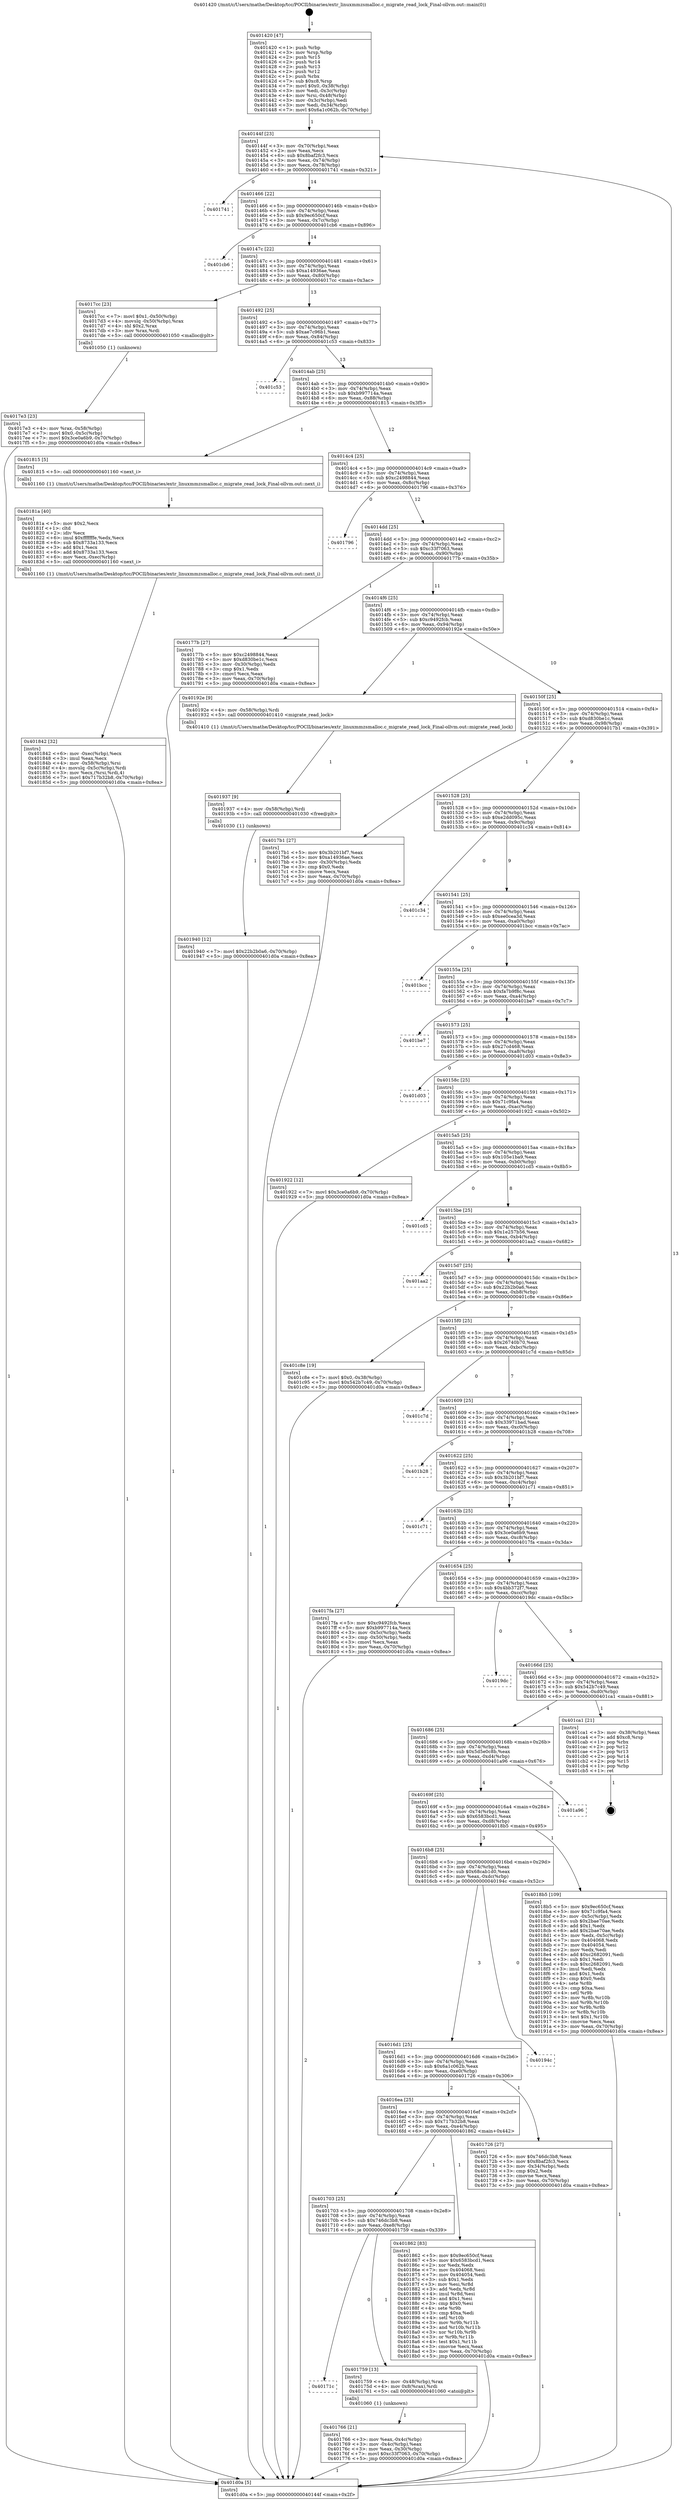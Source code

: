 digraph "0x401420" {
  label = "0x401420 (/mnt/c/Users/mathe/Desktop/tcc/POCII/binaries/extr_linuxmmzsmalloc.c_migrate_read_lock_Final-ollvm.out::main(0))"
  labelloc = "t"
  node[shape=record]

  Entry [label="",width=0.3,height=0.3,shape=circle,fillcolor=black,style=filled]
  "0x40144f" [label="{
     0x40144f [23]\l
     | [instrs]\l
     &nbsp;&nbsp;0x40144f \<+3\>: mov -0x70(%rbp),%eax\l
     &nbsp;&nbsp;0x401452 \<+2\>: mov %eax,%ecx\l
     &nbsp;&nbsp;0x401454 \<+6\>: sub $0x8baf2fc3,%ecx\l
     &nbsp;&nbsp;0x40145a \<+3\>: mov %eax,-0x74(%rbp)\l
     &nbsp;&nbsp;0x40145d \<+3\>: mov %ecx,-0x78(%rbp)\l
     &nbsp;&nbsp;0x401460 \<+6\>: je 0000000000401741 \<main+0x321\>\l
  }"]
  "0x401741" [label="{
     0x401741\l
  }", style=dashed]
  "0x401466" [label="{
     0x401466 [22]\l
     | [instrs]\l
     &nbsp;&nbsp;0x401466 \<+5\>: jmp 000000000040146b \<main+0x4b\>\l
     &nbsp;&nbsp;0x40146b \<+3\>: mov -0x74(%rbp),%eax\l
     &nbsp;&nbsp;0x40146e \<+5\>: sub $0x9ec650cf,%eax\l
     &nbsp;&nbsp;0x401473 \<+3\>: mov %eax,-0x7c(%rbp)\l
     &nbsp;&nbsp;0x401476 \<+6\>: je 0000000000401cb6 \<main+0x896\>\l
  }"]
  Exit [label="",width=0.3,height=0.3,shape=circle,fillcolor=black,style=filled,peripheries=2]
  "0x401cb6" [label="{
     0x401cb6\l
  }", style=dashed]
  "0x40147c" [label="{
     0x40147c [22]\l
     | [instrs]\l
     &nbsp;&nbsp;0x40147c \<+5\>: jmp 0000000000401481 \<main+0x61\>\l
     &nbsp;&nbsp;0x401481 \<+3\>: mov -0x74(%rbp),%eax\l
     &nbsp;&nbsp;0x401484 \<+5\>: sub $0xa14936ae,%eax\l
     &nbsp;&nbsp;0x401489 \<+3\>: mov %eax,-0x80(%rbp)\l
     &nbsp;&nbsp;0x40148c \<+6\>: je 00000000004017cc \<main+0x3ac\>\l
  }"]
  "0x401940" [label="{
     0x401940 [12]\l
     | [instrs]\l
     &nbsp;&nbsp;0x401940 \<+7\>: movl $0x22b2b0a6,-0x70(%rbp)\l
     &nbsp;&nbsp;0x401947 \<+5\>: jmp 0000000000401d0a \<main+0x8ea\>\l
  }"]
  "0x4017cc" [label="{
     0x4017cc [23]\l
     | [instrs]\l
     &nbsp;&nbsp;0x4017cc \<+7\>: movl $0x1,-0x50(%rbp)\l
     &nbsp;&nbsp;0x4017d3 \<+4\>: movslq -0x50(%rbp),%rax\l
     &nbsp;&nbsp;0x4017d7 \<+4\>: shl $0x2,%rax\l
     &nbsp;&nbsp;0x4017db \<+3\>: mov %rax,%rdi\l
     &nbsp;&nbsp;0x4017de \<+5\>: call 0000000000401050 \<malloc@plt\>\l
     | [calls]\l
     &nbsp;&nbsp;0x401050 \{1\} (unknown)\l
  }"]
  "0x401492" [label="{
     0x401492 [25]\l
     | [instrs]\l
     &nbsp;&nbsp;0x401492 \<+5\>: jmp 0000000000401497 \<main+0x77\>\l
     &nbsp;&nbsp;0x401497 \<+3\>: mov -0x74(%rbp),%eax\l
     &nbsp;&nbsp;0x40149a \<+5\>: sub $0xae7c96b1,%eax\l
     &nbsp;&nbsp;0x40149f \<+6\>: mov %eax,-0x84(%rbp)\l
     &nbsp;&nbsp;0x4014a5 \<+6\>: je 0000000000401c53 \<main+0x833\>\l
  }"]
  "0x401937" [label="{
     0x401937 [9]\l
     | [instrs]\l
     &nbsp;&nbsp;0x401937 \<+4\>: mov -0x58(%rbp),%rdi\l
     &nbsp;&nbsp;0x40193b \<+5\>: call 0000000000401030 \<free@plt\>\l
     | [calls]\l
     &nbsp;&nbsp;0x401030 \{1\} (unknown)\l
  }"]
  "0x401c53" [label="{
     0x401c53\l
  }", style=dashed]
  "0x4014ab" [label="{
     0x4014ab [25]\l
     | [instrs]\l
     &nbsp;&nbsp;0x4014ab \<+5\>: jmp 00000000004014b0 \<main+0x90\>\l
     &nbsp;&nbsp;0x4014b0 \<+3\>: mov -0x74(%rbp),%eax\l
     &nbsp;&nbsp;0x4014b3 \<+5\>: sub $0xb997714a,%eax\l
     &nbsp;&nbsp;0x4014b8 \<+6\>: mov %eax,-0x88(%rbp)\l
     &nbsp;&nbsp;0x4014be \<+6\>: je 0000000000401815 \<main+0x3f5\>\l
  }"]
  "0x401842" [label="{
     0x401842 [32]\l
     | [instrs]\l
     &nbsp;&nbsp;0x401842 \<+6\>: mov -0xec(%rbp),%ecx\l
     &nbsp;&nbsp;0x401848 \<+3\>: imul %eax,%ecx\l
     &nbsp;&nbsp;0x40184b \<+4\>: mov -0x58(%rbp),%rsi\l
     &nbsp;&nbsp;0x40184f \<+4\>: movslq -0x5c(%rbp),%rdi\l
     &nbsp;&nbsp;0x401853 \<+3\>: mov %ecx,(%rsi,%rdi,4)\l
     &nbsp;&nbsp;0x401856 \<+7\>: movl $0x717b32b8,-0x70(%rbp)\l
     &nbsp;&nbsp;0x40185d \<+5\>: jmp 0000000000401d0a \<main+0x8ea\>\l
  }"]
  "0x401815" [label="{
     0x401815 [5]\l
     | [instrs]\l
     &nbsp;&nbsp;0x401815 \<+5\>: call 0000000000401160 \<next_i\>\l
     | [calls]\l
     &nbsp;&nbsp;0x401160 \{1\} (/mnt/c/Users/mathe/Desktop/tcc/POCII/binaries/extr_linuxmmzsmalloc.c_migrate_read_lock_Final-ollvm.out::next_i)\l
  }"]
  "0x4014c4" [label="{
     0x4014c4 [25]\l
     | [instrs]\l
     &nbsp;&nbsp;0x4014c4 \<+5\>: jmp 00000000004014c9 \<main+0xa9\>\l
     &nbsp;&nbsp;0x4014c9 \<+3\>: mov -0x74(%rbp),%eax\l
     &nbsp;&nbsp;0x4014cc \<+5\>: sub $0xc2498844,%eax\l
     &nbsp;&nbsp;0x4014d1 \<+6\>: mov %eax,-0x8c(%rbp)\l
     &nbsp;&nbsp;0x4014d7 \<+6\>: je 0000000000401796 \<main+0x376\>\l
  }"]
  "0x40181a" [label="{
     0x40181a [40]\l
     | [instrs]\l
     &nbsp;&nbsp;0x40181a \<+5\>: mov $0x2,%ecx\l
     &nbsp;&nbsp;0x40181f \<+1\>: cltd\l
     &nbsp;&nbsp;0x401820 \<+2\>: idiv %ecx\l
     &nbsp;&nbsp;0x401822 \<+6\>: imul $0xfffffffe,%edx,%ecx\l
     &nbsp;&nbsp;0x401828 \<+6\>: sub $0x8733a133,%ecx\l
     &nbsp;&nbsp;0x40182e \<+3\>: add $0x1,%ecx\l
     &nbsp;&nbsp;0x401831 \<+6\>: add $0x8733a133,%ecx\l
     &nbsp;&nbsp;0x401837 \<+6\>: mov %ecx,-0xec(%rbp)\l
     &nbsp;&nbsp;0x40183d \<+5\>: call 0000000000401160 \<next_i\>\l
     | [calls]\l
     &nbsp;&nbsp;0x401160 \{1\} (/mnt/c/Users/mathe/Desktop/tcc/POCII/binaries/extr_linuxmmzsmalloc.c_migrate_read_lock_Final-ollvm.out::next_i)\l
  }"]
  "0x401796" [label="{
     0x401796\l
  }", style=dashed]
  "0x4014dd" [label="{
     0x4014dd [25]\l
     | [instrs]\l
     &nbsp;&nbsp;0x4014dd \<+5\>: jmp 00000000004014e2 \<main+0xc2\>\l
     &nbsp;&nbsp;0x4014e2 \<+3\>: mov -0x74(%rbp),%eax\l
     &nbsp;&nbsp;0x4014e5 \<+5\>: sub $0xc33f7063,%eax\l
     &nbsp;&nbsp;0x4014ea \<+6\>: mov %eax,-0x90(%rbp)\l
     &nbsp;&nbsp;0x4014f0 \<+6\>: je 000000000040177b \<main+0x35b\>\l
  }"]
  "0x4017e3" [label="{
     0x4017e3 [23]\l
     | [instrs]\l
     &nbsp;&nbsp;0x4017e3 \<+4\>: mov %rax,-0x58(%rbp)\l
     &nbsp;&nbsp;0x4017e7 \<+7\>: movl $0x0,-0x5c(%rbp)\l
     &nbsp;&nbsp;0x4017ee \<+7\>: movl $0x3ce0a6b9,-0x70(%rbp)\l
     &nbsp;&nbsp;0x4017f5 \<+5\>: jmp 0000000000401d0a \<main+0x8ea\>\l
  }"]
  "0x40177b" [label="{
     0x40177b [27]\l
     | [instrs]\l
     &nbsp;&nbsp;0x40177b \<+5\>: mov $0xc2498844,%eax\l
     &nbsp;&nbsp;0x401780 \<+5\>: mov $0xd830be1c,%ecx\l
     &nbsp;&nbsp;0x401785 \<+3\>: mov -0x30(%rbp),%edx\l
     &nbsp;&nbsp;0x401788 \<+3\>: cmp $0x1,%edx\l
     &nbsp;&nbsp;0x40178b \<+3\>: cmovl %ecx,%eax\l
     &nbsp;&nbsp;0x40178e \<+3\>: mov %eax,-0x70(%rbp)\l
     &nbsp;&nbsp;0x401791 \<+5\>: jmp 0000000000401d0a \<main+0x8ea\>\l
  }"]
  "0x4014f6" [label="{
     0x4014f6 [25]\l
     | [instrs]\l
     &nbsp;&nbsp;0x4014f6 \<+5\>: jmp 00000000004014fb \<main+0xdb\>\l
     &nbsp;&nbsp;0x4014fb \<+3\>: mov -0x74(%rbp),%eax\l
     &nbsp;&nbsp;0x4014fe \<+5\>: sub $0xc9492fcb,%eax\l
     &nbsp;&nbsp;0x401503 \<+6\>: mov %eax,-0x94(%rbp)\l
     &nbsp;&nbsp;0x401509 \<+6\>: je 000000000040192e \<main+0x50e\>\l
  }"]
  "0x401766" [label="{
     0x401766 [21]\l
     | [instrs]\l
     &nbsp;&nbsp;0x401766 \<+3\>: mov %eax,-0x4c(%rbp)\l
     &nbsp;&nbsp;0x401769 \<+3\>: mov -0x4c(%rbp),%eax\l
     &nbsp;&nbsp;0x40176c \<+3\>: mov %eax,-0x30(%rbp)\l
     &nbsp;&nbsp;0x40176f \<+7\>: movl $0xc33f7063,-0x70(%rbp)\l
     &nbsp;&nbsp;0x401776 \<+5\>: jmp 0000000000401d0a \<main+0x8ea\>\l
  }"]
  "0x40192e" [label="{
     0x40192e [9]\l
     | [instrs]\l
     &nbsp;&nbsp;0x40192e \<+4\>: mov -0x58(%rbp),%rdi\l
     &nbsp;&nbsp;0x401932 \<+5\>: call 0000000000401410 \<migrate_read_lock\>\l
     | [calls]\l
     &nbsp;&nbsp;0x401410 \{1\} (/mnt/c/Users/mathe/Desktop/tcc/POCII/binaries/extr_linuxmmzsmalloc.c_migrate_read_lock_Final-ollvm.out::migrate_read_lock)\l
  }"]
  "0x40150f" [label="{
     0x40150f [25]\l
     | [instrs]\l
     &nbsp;&nbsp;0x40150f \<+5\>: jmp 0000000000401514 \<main+0xf4\>\l
     &nbsp;&nbsp;0x401514 \<+3\>: mov -0x74(%rbp),%eax\l
     &nbsp;&nbsp;0x401517 \<+5\>: sub $0xd830be1c,%eax\l
     &nbsp;&nbsp;0x40151c \<+6\>: mov %eax,-0x98(%rbp)\l
     &nbsp;&nbsp;0x401522 \<+6\>: je 00000000004017b1 \<main+0x391\>\l
  }"]
  "0x40171c" [label="{
     0x40171c\l
  }", style=dashed]
  "0x4017b1" [label="{
     0x4017b1 [27]\l
     | [instrs]\l
     &nbsp;&nbsp;0x4017b1 \<+5\>: mov $0x3b201bf7,%eax\l
     &nbsp;&nbsp;0x4017b6 \<+5\>: mov $0xa14936ae,%ecx\l
     &nbsp;&nbsp;0x4017bb \<+3\>: mov -0x30(%rbp),%edx\l
     &nbsp;&nbsp;0x4017be \<+3\>: cmp $0x0,%edx\l
     &nbsp;&nbsp;0x4017c1 \<+3\>: cmove %ecx,%eax\l
     &nbsp;&nbsp;0x4017c4 \<+3\>: mov %eax,-0x70(%rbp)\l
     &nbsp;&nbsp;0x4017c7 \<+5\>: jmp 0000000000401d0a \<main+0x8ea\>\l
  }"]
  "0x401528" [label="{
     0x401528 [25]\l
     | [instrs]\l
     &nbsp;&nbsp;0x401528 \<+5\>: jmp 000000000040152d \<main+0x10d\>\l
     &nbsp;&nbsp;0x40152d \<+3\>: mov -0x74(%rbp),%eax\l
     &nbsp;&nbsp;0x401530 \<+5\>: sub $0xe2dd095c,%eax\l
     &nbsp;&nbsp;0x401535 \<+6\>: mov %eax,-0x9c(%rbp)\l
     &nbsp;&nbsp;0x40153b \<+6\>: je 0000000000401c34 \<main+0x814\>\l
  }"]
  "0x401759" [label="{
     0x401759 [13]\l
     | [instrs]\l
     &nbsp;&nbsp;0x401759 \<+4\>: mov -0x48(%rbp),%rax\l
     &nbsp;&nbsp;0x40175d \<+4\>: mov 0x8(%rax),%rdi\l
     &nbsp;&nbsp;0x401761 \<+5\>: call 0000000000401060 \<atoi@plt\>\l
     | [calls]\l
     &nbsp;&nbsp;0x401060 \{1\} (unknown)\l
  }"]
  "0x401c34" [label="{
     0x401c34\l
  }", style=dashed]
  "0x401541" [label="{
     0x401541 [25]\l
     | [instrs]\l
     &nbsp;&nbsp;0x401541 \<+5\>: jmp 0000000000401546 \<main+0x126\>\l
     &nbsp;&nbsp;0x401546 \<+3\>: mov -0x74(%rbp),%eax\l
     &nbsp;&nbsp;0x401549 \<+5\>: sub $0xee0cea3d,%eax\l
     &nbsp;&nbsp;0x40154e \<+6\>: mov %eax,-0xa0(%rbp)\l
     &nbsp;&nbsp;0x401554 \<+6\>: je 0000000000401bcc \<main+0x7ac\>\l
  }"]
  "0x401703" [label="{
     0x401703 [25]\l
     | [instrs]\l
     &nbsp;&nbsp;0x401703 \<+5\>: jmp 0000000000401708 \<main+0x2e8\>\l
     &nbsp;&nbsp;0x401708 \<+3\>: mov -0x74(%rbp),%eax\l
     &nbsp;&nbsp;0x40170b \<+5\>: sub $0x746dc3b8,%eax\l
     &nbsp;&nbsp;0x401710 \<+6\>: mov %eax,-0xe8(%rbp)\l
     &nbsp;&nbsp;0x401716 \<+6\>: je 0000000000401759 \<main+0x339\>\l
  }"]
  "0x401bcc" [label="{
     0x401bcc\l
  }", style=dashed]
  "0x40155a" [label="{
     0x40155a [25]\l
     | [instrs]\l
     &nbsp;&nbsp;0x40155a \<+5\>: jmp 000000000040155f \<main+0x13f\>\l
     &nbsp;&nbsp;0x40155f \<+3\>: mov -0x74(%rbp),%eax\l
     &nbsp;&nbsp;0x401562 \<+5\>: sub $0xfa7b9f8c,%eax\l
     &nbsp;&nbsp;0x401567 \<+6\>: mov %eax,-0xa4(%rbp)\l
     &nbsp;&nbsp;0x40156d \<+6\>: je 0000000000401be7 \<main+0x7c7\>\l
  }"]
  "0x401862" [label="{
     0x401862 [83]\l
     | [instrs]\l
     &nbsp;&nbsp;0x401862 \<+5\>: mov $0x9ec650cf,%eax\l
     &nbsp;&nbsp;0x401867 \<+5\>: mov $0x6583bcd1,%ecx\l
     &nbsp;&nbsp;0x40186c \<+2\>: xor %edx,%edx\l
     &nbsp;&nbsp;0x40186e \<+7\>: mov 0x404068,%esi\l
     &nbsp;&nbsp;0x401875 \<+7\>: mov 0x404054,%edi\l
     &nbsp;&nbsp;0x40187c \<+3\>: sub $0x1,%edx\l
     &nbsp;&nbsp;0x40187f \<+3\>: mov %esi,%r8d\l
     &nbsp;&nbsp;0x401882 \<+3\>: add %edx,%r8d\l
     &nbsp;&nbsp;0x401885 \<+4\>: imul %r8d,%esi\l
     &nbsp;&nbsp;0x401889 \<+3\>: and $0x1,%esi\l
     &nbsp;&nbsp;0x40188c \<+3\>: cmp $0x0,%esi\l
     &nbsp;&nbsp;0x40188f \<+4\>: sete %r9b\l
     &nbsp;&nbsp;0x401893 \<+3\>: cmp $0xa,%edi\l
     &nbsp;&nbsp;0x401896 \<+4\>: setl %r10b\l
     &nbsp;&nbsp;0x40189a \<+3\>: mov %r9b,%r11b\l
     &nbsp;&nbsp;0x40189d \<+3\>: and %r10b,%r11b\l
     &nbsp;&nbsp;0x4018a0 \<+3\>: xor %r10b,%r9b\l
     &nbsp;&nbsp;0x4018a3 \<+3\>: or %r9b,%r11b\l
     &nbsp;&nbsp;0x4018a6 \<+4\>: test $0x1,%r11b\l
     &nbsp;&nbsp;0x4018aa \<+3\>: cmovne %ecx,%eax\l
     &nbsp;&nbsp;0x4018ad \<+3\>: mov %eax,-0x70(%rbp)\l
     &nbsp;&nbsp;0x4018b0 \<+5\>: jmp 0000000000401d0a \<main+0x8ea\>\l
  }"]
  "0x401be7" [label="{
     0x401be7\l
  }", style=dashed]
  "0x401573" [label="{
     0x401573 [25]\l
     | [instrs]\l
     &nbsp;&nbsp;0x401573 \<+5\>: jmp 0000000000401578 \<main+0x158\>\l
     &nbsp;&nbsp;0x401578 \<+3\>: mov -0x74(%rbp),%eax\l
     &nbsp;&nbsp;0x40157b \<+5\>: sub $0x27cd468,%eax\l
     &nbsp;&nbsp;0x401580 \<+6\>: mov %eax,-0xa8(%rbp)\l
     &nbsp;&nbsp;0x401586 \<+6\>: je 0000000000401d03 \<main+0x8e3\>\l
  }"]
  "0x401420" [label="{
     0x401420 [47]\l
     | [instrs]\l
     &nbsp;&nbsp;0x401420 \<+1\>: push %rbp\l
     &nbsp;&nbsp;0x401421 \<+3\>: mov %rsp,%rbp\l
     &nbsp;&nbsp;0x401424 \<+2\>: push %r15\l
     &nbsp;&nbsp;0x401426 \<+2\>: push %r14\l
     &nbsp;&nbsp;0x401428 \<+2\>: push %r13\l
     &nbsp;&nbsp;0x40142a \<+2\>: push %r12\l
     &nbsp;&nbsp;0x40142c \<+1\>: push %rbx\l
     &nbsp;&nbsp;0x40142d \<+7\>: sub $0xc8,%rsp\l
     &nbsp;&nbsp;0x401434 \<+7\>: movl $0x0,-0x38(%rbp)\l
     &nbsp;&nbsp;0x40143b \<+3\>: mov %edi,-0x3c(%rbp)\l
     &nbsp;&nbsp;0x40143e \<+4\>: mov %rsi,-0x48(%rbp)\l
     &nbsp;&nbsp;0x401442 \<+3\>: mov -0x3c(%rbp),%edi\l
     &nbsp;&nbsp;0x401445 \<+3\>: mov %edi,-0x34(%rbp)\l
     &nbsp;&nbsp;0x401448 \<+7\>: movl $0x6a1c062b,-0x70(%rbp)\l
  }"]
  "0x401d03" [label="{
     0x401d03\l
  }", style=dashed]
  "0x40158c" [label="{
     0x40158c [25]\l
     | [instrs]\l
     &nbsp;&nbsp;0x40158c \<+5\>: jmp 0000000000401591 \<main+0x171\>\l
     &nbsp;&nbsp;0x401591 \<+3\>: mov -0x74(%rbp),%eax\l
     &nbsp;&nbsp;0x401594 \<+5\>: sub $0x71c9fa4,%eax\l
     &nbsp;&nbsp;0x401599 \<+6\>: mov %eax,-0xac(%rbp)\l
     &nbsp;&nbsp;0x40159f \<+6\>: je 0000000000401922 \<main+0x502\>\l
  }"]
  "0x401d0a" [label="{
     0x401d0a [5]\l
     | [instrs]\l
     &nbsp;&nbsp;0x401d0a \<+5\>: jmp 000000000040144f \<main+0x2f\>\l
  }"]
  "0x401922" [label="{
     0x401922 [12]\l
     | [instrs]\l
     &nbsp;&nbsp;0x401922 \<+7\>: movl $0x3ce0a6b9,-0x70(%rbp)\l
     &nbsp;&nbsp;0x401929 \<+5\>: jmp 0000000000401d0a \<main+0x8ea\>\l
  }"]
  "0x4015a5" [label="{
     0x4015a5 [25]\l
     | [instrs]\l
     &nbsp;&nbsp;0x4015a5 \<+5\>: jmp 00000000004015aa \<main+0x18a\>\l
     &nbsp;&nbsp;0x4015aa \<+3\>: mov -0x74(%rbp),%eax\l
     &nbsp;&nbsp;0x4015ad \<+5\>: sub $0x105e1ba9,%eax\l
     &nbsp;&nbsp;0x4015b2 \<+6\>: mov %eax,-0xb0(%rbp)\l
     &nbsp;&nbsp;0x4015b8 \<+6\>: je 0000000000401cd5 \<main+0x8b5\>\l
  }"]
  "0x4016ea" [label="{
     0x4016ea [25]\l
     | [instrs]\l
     &nbsp;&nbsp;0x4016ea \<+5\>: jmp 00000000004016ef \<main+0x2cf\>\l
     &nbsp;&nbsp;0x4016ef \<+3\>: mov -0x74(%rbp),%eax\l
     &nbsp;&nbsp;0x4016f2 \<+5\>: sub $0x717b32b8,%eax\l
     &nbsp;&nbsp;0x4016f7 \<+6\>: mov %eax,-0xe4(%rbp)\l
     &nbsp;&nbsp;0x4016fd \<+6\>: je 0000000000401862 \<main+0x442\>\l
  }"]
  "0x401cd5" [label="{
     0x401cd5\l
  }", style=dashed]
  "0x4015be" [label="{
     0x4015be [25]\l
     | [instrs]\l
     &nbsp;&nbsp;0x4015be \<+5\>: jmp 00000000004015c3 \<main+0x1a3\>\l
     &nbsp;&nbsp;0x4015c3 \<+3\>: mov -0x74(%rbp),%eax\l
     &nbsp;&nbsp;0x4015c6 \<+5\>: sub $0x1e257b56,%eax\l
     &nbsp;&nbsp;0x4015cb \<+6\>: mov %eax,-0xb4(%rbp)\l
     &nbsp;&nbsp;0x4015d1 \<+6\>: je 0000000000401aa2 \<main+0x682\>\l
  }"]
  "0x401726" [label="{
     0x401726 [27]\l
     | [instrs]\l
     &nbsp;&nbsp;0x401726 \<+5\>: mov $0x746dc3b8,%eax\l
     &nbsp;&nbsp;0x40172b \<+5\>: mov $0x8baf2fc3,%ecx\l
     &nbsp;&nbsp;0x401730 \<+3\>: mov -0x34(%rbp),%edx\l
     &nbsp;&nbsp;0x401733 \<+3\>: cmp $0x2,%edx\l
     &nbsp;&nbsp;0x401736 \<+3\>: cmovne %ecx,%eax\l
     &nbsp;&nbsp;0x401739 \<+3\>: mov %eax,-0x70(%rbp)\l
     &nbsp;&nbsp;0x40173c \<+5\>: jmp 0000000000401d0a \<main+0x8ea\>\l
  }"]
  "0x401aa2" [label="{
     0x401aa2\l
  }", style=dashed]
  "0x4015d7" [label="{
     0x4015d7 [25]\l
     | [instrs]\l
     &nbsp;&nbsp;0x4015d7 \<+5\>: jmp 00000000004015dc \<main+0x1bc\>\l
     &nbsp;&nbsp;0x4015dc \<+3\>: mov -0x74(%rbp),%eax\l
     &nbsp;&nbsp;0x4015df \<+5\>: sub $0x22b2b0a6,%eax\l
     &nbsp;&nbsp;0x4015e4 \<+6\>: mov %eax,-0xb8(%rbp)\l
     &nbsp;&nbsp;0x4015ea \<+6\>: je 0000000000401c8e \<main+0x86e\>\l
  }"]
  "0x4016d1" [label="{
     0x4016d1 [25]\l
     | [instrs]\l
     &nbsp;&nbsp;0x4016d1 \<+5\>: jmp 00000000004016d6 \<main+0x2b6\>\l
     &nbsp;&nbsp;0x4016d6 \<+3\>: mov -0x74(%rbp),%eax\l
     &nbsp;&nbsp;0x4016d9 \<+5\>: sub $0x6a1c062b,%eax\l
     &nbsp;&nbsp;0x4016de \<+6\>: mov %eax,-0xe0(%rbp)\l
     &nbsp;&nbsp;0x4016e4 \<+6\>: je 0000000000401726 \<main+0x306\>\l
  }"]
  "0x401c8e" [label="{
     0x401c8e [19]\l
     | [instrs]\l
     &nbsp;&nbsp;0x401c8e \<+7\>: movl $0x0,-0x38(%rbp)\l
     &nbsp;&nbsp;0x401c95 \<+7\>: movl $0x542b7c49,-0x70(%rbp)\l
     &nbsp;&nbsp;0x401c9c \<+5\>: jmp 0000000000401d0a \<main+0x8ea\>\l
  }"]
  "0x4015f0" [label="{
     0x4015f0 [25]\l
     | [instrs]\l
     &nbsp;&nbsp;0x4015f0 \<+5\>: jmp 00000000004015f5 \<main+0x1d5\>\l
     &nbsp;&nbsp;0x4015f5 \<+3\>: mov -0x74(%rbp),%eax\l
     &nbsp;&nbsp;0x4015f8 \<+5\>: sub $0x26740b70,%eax\l
     &nbsp;&nbsp;0x4015fd \<+6\>: mov %eax,-0xbc(%rbp)\l
     &nbsp;&nbsp;0x401603 \<+6\>: je 0000000000401c7d \<main+0x85d\>\l
  }"]
  "0x40194c" [label="{
     0x40194c\l
  }", style=dashed]
  "0x401c7d" [label="{
     0x401c7d\l
  }", style=dashed]
  "0x401609" [label="{
     0x401609 [25]\l
     | [instrs]\l
     &nbsp;&nbsp;0x401609 \<+5\>: jmp 000000000040160e \<main+0x1ee\>\l
     &nbsp;&nbsp;0x40160e \<+3\>: mov -0x74(%rbp),%eax\l
     &nbsp;&nbsp;0x401611 \<+5\>: sub $0x33971bad,%eax\l
     &nbsp;&nbsp;0x401616 \<+6\>: mov %eax,-0xc0(%rbp)\l
     &nbsp;&nbsp;0x40161c \<+6\>: je 0000000000401b28 \<main+0x708\>\l
  }"]
  "0x4016b8" [label="{
     0x4016b8 [25]\l
     | [instrs]\l
     &nbsp;&nbsp;0x4016b8 \<+5\>: jmp 00000000004016bd \<main+0x29d\>\l
     &nbsp;&nbsp;0x4016bd \<+3\>: mov -0x74(%rbp),%eax\l
     &nbsp;&nbsp;0x4016c0 \<+5\>: sub $0x68cab1d0,%eax\l
     &nbsp;&nbsp;0x4016c5 \<+6\>: mov %eax,-0xdc(%rbp)\l
     &nbsp;&nbsp;0x4016cb \<+6\>: je 000000000040194c \<main+0x52c\>\l
  }"]
  "0x401b28" [label="{
     0x401b28\l
  }", style=dashed]
  "0x401622" [label="{
     0x401622 [25]\l
     | [instrs]\l
     &nbsp;&nbsp;0x401622 \<+5\>: jmp 0000000000401627 \<main+0x207\>\l
     &nbsp;&nbsp;0x401627 \<+3\>: mov -0x74(%rbp),%eax\l
     &nbsp;&nbsp;0x40162a \<+5\>: sub $0x3b201bf7,%eax\l
     &nbsp;&nbsp;0x40162f \<+6\>: mov %eax,-0xc4(%rbp)\l
     &nbsp;&nbsp;0x401635 \<+6\>: je 0000000000401c71 \<main+0x851\>\l
  }"]
  "0x4018b5" [label="{
     0x4018b5 [109]\l
     | [instrs]\l
     &nbsp;&nbsp;0x4018b5 \<+5\>: mov $0x9ec650cf,%eax\l
     &nbsp;&nbsp;0x4018ba \<+5\>: mov $0x71c9fa4,%ecx\l
     &nbsp;&nbsp;0x4018bf \<+3\>: mov -0x5c(%rbp),%edx\l
     &nbsp;&nbsp;0x4018c2 \<+6\>: sub $0x2bae70ae,%edx\l
     &nbsp;&nbsp;0x4018c8 \<+3\>: add $0x1,%edx\l
     &nbsp;&nbsp;0x4018cb \<+6\>: add $0x2bae70ae,%edx\l
     &nbsp;&nbsp;0x4018d1 \<+3\>: mov %edx,-0x5c(%rbp)\l
     &nbsp;&nbsp;0x4018d4 \<+7\>: mov 0x404068,%edx\l
     &nbsp;&nbsp;0x4018db \<+7\>: mov 0x404054,%esi\l
     &nbsp;&nbsp;0x4018e2 \<+2\>: mov %edx,%edi\l
     &nbsp;&nbsp;0x4018e4 \<+6\>: add $0xc2682091,%edi\l
     &nbsp;&nbsp;0x4018ea \<+3\>: sub $0x1,%edi\l
     &nbsp;&nbsp;0x4018ed \<+6\>: sub $0xc2682091,%edi\l
     &nbsp;&nbsp;0x4018f3 \<+3\>: imul %edi,%edx\l
     &nbsp;&nbsp;0x4018f6 \<+3\>: and $0x1,%edx\l
     &nbsp;&nbsp;0x4018f9 \<+3\>: cmp $0x0,%edx\l
     &nbsp;&nbsp;0x4018fc \<+4\>: sete %r8b\l
     &nbsp;&nbsp;0x401900 \<+3\>: cmp $0xa,%esi\l
     &nbsp;&nbsp;0x401903 \<+4\>: setl %r9b\l
     &nbsp;&nbsp;0x401907 \<+3\>: mov %r8b,%r10b\l
     &nbsp;&nbsp;0x40190a \<+3\>: and %r9b,%r10b\l
     &nbsp;&nbsp;0x40190d \<+3\>: xor %r9b,%r8b\l
     &nbsp;&nbsp;0x401910 \<+3\>: or %r8b,%r10b\l
     &nbsp;&nbsp;0x401913 \<+4\>: test $0x1,%r10b\l
     &nbsp;&nbsp;0x401917 \<+3\>: cmovne %ecx,%eax\l
     &nbsp;&nbsp;0x40191a \<+3\>: mov %eax,-0x70(%rbp)\l
     &nbsp;&nbsp;0x40191d \<+5\>: jmp 0000000000401d0a \<main+0x8ea\>\l
  }"]
  "0x401c71" [label="{
     0x401c71\l
  }", style=dashed]
  "0x40163b" [label="{
     0x40163b [25]\l
     | [instrs]\l
     &nbsp;&nbsp;0x40163b \<+5\>: jmp 0000000000401640 \<main+0x220\>\l
     &nbsp;&nbsp;0x401640 \<+3\>: mov -0x74(%rbp),%eax\l
     &nbsp;&nbsp;0x401643 \<+5\>: sub $0x3ce0a6b9,%eax\l
     &nbsp;&nbsp;0x401648 \<+6\>: mov %eax,-0xc8(%rbp)\l
     &nbsp;&nbsp;0x40164e \<+6\>: je 00000000004017fa \<main+0x3da\>\l
  }"]
  "0x40169f" [label="{
     0x40169f [25]\l
     | [instrs]\l
     &nbsp;&nbsp;0x40169f \<+5\>: jmp 00000000004016a4 \<main+0x284\>\l
     &nbsp;&nbsp;0x4016a4 \<+3\>: mov -0x74(%rbp),%eax\l
     &nbsp;&nbsp;0x4016a7 \<+5\>: sub $0x6583bcd1,%eax\l
     &nbsp;&nbsp;0x4016ac \<+6\>: mov %eax,-0xd8(%rbp)\l
     &nbsp;&nbsp;0x4016b2 \<+6\>: je 00000000004018b5 \<main+0x495\>\l
  }"]
  "0x4017fa" [label="{
     0x4017fa [27]\l
     | [instrs]\l
     &nbsp;&nbsp;0x4017fa \<+5\>: mov $0xc9492fcb,%eax\l
     &nbsp;&nbsp;0x4017ff \<+5\>: mov $0xb997714a,%ecx\l
     &nbsp;&nbsp;0x401804 \<+3\>: mov -0x5c(%rbp),%edx\l
     &nbsp;&nbsp;0x401807 \<+3\>: cmp -0x50(%rbp),%edx\l
     &nbsp;&nbsp;0x40180a \<+3\>: cmovl %ecx,%eax\l
     &nbsp;&nbsp;0x40180d \<+3\>: mov %eax,-0x70(%rbp)\l
     &nbsp;&nbsp;0x401810 \<+5\>: jmp 0000000000401d0a \<main+0x8ea\>\l
  }"]
  "0x401654" [label="{
     0x401654 [25]\l
     | [instrs]\l
     &nbsp;&nbsp;0x401654 \<+5\>: jmp 0000000000401659 \<main+0x239\>\l
     &nbsp;&nbsp;0x401659 \<+3\>: mov -0x74(%rbp),%eax\l
     &nbsp;&nbsp;0x40165c \<+5\>: sub $0x4bb372f7,%eax\l
     &nbsp;&nbsp;0x401661 \<+6\>: mov %eax,-0xcc(%rbp)\l
     &nbsp;&nbsp;0x401667 \<+6\>: je 00000000004019dc \<main+0x5bc\>\l
  }"]
  "0x401a96" [label="{
     0x401a96\l
  }", style=dashed]
  "0x4019dc" [label="{
     0x4019dc\l
  }", style=dashed]
  "0x40166d" [label="{
     0x40166d [25]\l
     | [instrs]\l
     &nbsp;&nbsp;0x40166d \<+5\>: jmp 0000000000401672 \<main+0x252\>\l
     &nbsp;&nbsp;0x401672 \<+3\>: mov -0x74(%rbp),%eax\l
     &nbsp;&nbsp;0x401675 \<+5\>: sub $0x542b7c49,%eax\l
     &nbsp;&nbsp;0x40167a \<+6\>: mov %eax,-0xd0(%rbp)\l
     &nbsp;&nbsp;0x401680 \<+6\>: je 0000000000401ca1 \<main+0x881\>\l
  }"]
  "0x401686" [label="{
     0x401686 [25]\l
     | [instrs]\l
     &nbsp;&nbsp;0x401686 \<+5\>: jmp 000000000040168b \<main+0x26b\>\l
     &nbsp;&nbsp;0x40168b \<+3\>: mov -0x74(%rbp),%eax\l
     &nbsp;&nbsp;0x40168e \<+5\>: sub $0x5d5e0c8b,%eax\l
     &nbsp;&nbsp;0x401693 \<+6\>: mov %eax,-0xd4(%rbp)\l
     &nbsp;&nbsp;0x401699 \<+6\>: je 0000000000401a96 \<main+0x676\>\l
  }"]
  "0x401ca1" [label="{
     0x401ca1 [21]\l
     | [instrs]\l
     &nbsp;&nbsp;0x401ca1 \<+3\>: mov -0x38(%rbp),%eax\l
     &nbsp;&nbsp;0x401ca4 \<+7\>: add $0xc8,%rsp\l
     &nbsp;&nbsp;0x401cab \<+1\>: pop %rbx\l
     &nbsp;&nbsp;0x401cac \<+2\>: pop %r12\l
     &nbsp;&nbsp;0x401cae \<+2\>: pop %r13\l
     &nbsp;&nbsp;0x401cb0 \<+2\>: pop %r14\l
     &nbsp;&nbsp;0x401cb2 \<+2\>: pop %r15\l
     &nbsp;&nbsp;0x401cb4 \<+1\>: pop %rbp\l
     &nbsp;&nbsp;0x401cb5 \<+1\>: ret\l
  }"]
  Entry -> "0x401420" [label=" 1"]
  "0x40144f" -> "0x401741" [label=" 0"]
  "0x40144f" -> "0x401466" [label=" 14"]
  "0x401ca1" -> Exit [label=" 1"]
  "0x401466" -> "0x401cb6" [label=" 0"]
  "0x401466" -> "0x40147c" [label=" 14"]
  "0x401c8e" -> "0x401d0a" [label=" 1"]
  "0x40147c" -> "0x4017cc" [label=" 1"]
  "0x40147c" -> "0x401492" [label=" 13"]
  "0x401940" -> "0x401d0a" [label=" 1"]
  "0x401492" -> "0x401c53" [label=" 0"]
  "0x401492" -> "0x4014ab" [label=" 13"]
  "0x401937" -> "0x401940" [label=" 1"]
  "0x4014ab" -> "0x401815" [label=" 1"]
  "0x4014ab" -> "0x4014c4" [label=" 12"]
  "0x40192e" -> "0x401937" [label=" 1"]
  "0x4014c4" -> "0x401796" [label=" 0"]
  "0x4014c4" -> "0x4014dd" [label=" 12"]
  "0x401922" -> "0x401d0a" [label=" 1"]
  "0x4014dd" -> "0x40177b" [label=" 1"]
  "0x4014dd" -> "0x4014f6" [label=" 11"]
  "0x4018b5" -> "0x401d0a" [label=" 1"]
  "0x4014f6" -> "0x40192e" [label=" 1"]
  "0x4014f6" -> "0x40150f" [label=" 10"]
  "0x401862" -> "0x401d0a" [label=" 1"]
  "0x40150f" -> "0x4017b1" [label=" 1"]
  "0x40150f" -> "0x401528" [label=" 9"]
  "0x401842" -> "0x401d0a" [label=" 1"]
  "0x401528" -> "0x401c34" [label=" 0"]
  "0x401528" -> "0x401541" [label=" 9"]
  "0x40181a" -> "0x401842" [label=" 1"]
  "0x401541" -> "0x401bcc" [label=" 0"]
  "0x401541" -> "0x40155a" [label=" 9"]
  "0x4017fa" -> "0x401d0a" [label=" 2"]
  "0x40155a" -> "0x401be7" [label=" 0"]
  "0x40155a" -> "0x401573" [label=" 9"]
  "0x4017e3" -> "0x401d0a" [label=" 1"]
  "0x401573" -> "0x401d03" [label=" 0"]
  "0x401573" -> "0x40158c" [label=" 9"]
  "0x4017b1" -> "0x401d0a" [label=" 1"]
  "0x40158c" -> "0x401922" [label=" 1"]
  "0x40158c" -> "0x4015a5" [label=" 8"]
  "0x40177b" -> "0x401d0a" [label=" 1"]
  "0x4015a5" -> "0x401cd5" [label=" 0"]
  "0x4015a5" -> "0x4015be" [label=" 8"]
  "0x401766" -> "0x401d0a" [label=" 1"]
  "0x4015be" -> "0x401aa2" [label=" 0"]
  "0x4015be" -> "0x4015d7" [label=" 8"]
  "0x401759" -> "0x401766" [label=" 1"]
  "0x4015d7" -> "0x401c8e" [label=" 1"]
  "0x4015d7" -> "0x4015f0" [label=" 7"]
  "0x401703" -> "0x401759" [label=" 1"]
  "0x4015f0" -> "0x401c7d" [label=" 0"]
  "0x4015f0" -> "0x401609" [label=" 7"]
  "0x401815" -> "0x40181a" [label=" 1"]
  "0x401609" -> "0x401b28" [label=" 0"]
  "0x401609" -> "0x401622" [label=" 7"]
  "0x4016ea" -> "0x401862" [label=" 1"]
  "0x401622" -> "0x401c71" [label=" 0"]
  "0x401622" -> "0x40163b" [label=" 7"]
  "0x4017cc" -> "0x4017e3" [label=" 1"]
  "0x40163b" -> "0x4017fa" [label=" 2"]
  "0x40163b" -> "0x401654" [label=" 5"]
  "0x401420" -> "0x40144f" [label=" 1"]
  "0x401654" -> "0x4019dc" [label=" 0"]
  "0x401654" -> "0x40166d" [label=" 5"]
  "0x401726" -> "0x401d0a" [label=" 1"]
  "0x40166d" -> "0x401ca1" [label=" 1"]
  "0x40166d" -> "0x401686" [label=" 4"]
  "0x4016d1" -> "0x4016ea" [label=" 2"]
  "0x401686" -> "0x401a96" [label=" 0"]
  "0x401686" -> "0x40169f" [label=" 4"]
  "0x401d0a" -> "0x40144f" [label=" 13"]
  "0x40169f" -> "0x4018b5" [label=" 1"]
  "0x40169f" -> "0x4016b8" [label=" 3"]
  "0x4016ea" -> "0x401703" [label=" 1"]
  "0x4016b8" -> "0x40194c" [label=" 0"]
  "0x4016b8" -> "0x4016d1" [label=" 3"]
  "0x401703" -> "0x40171c" [label=" 0"]
  "0x4016d1" -> "0x401726" [label=" 1"]
}
